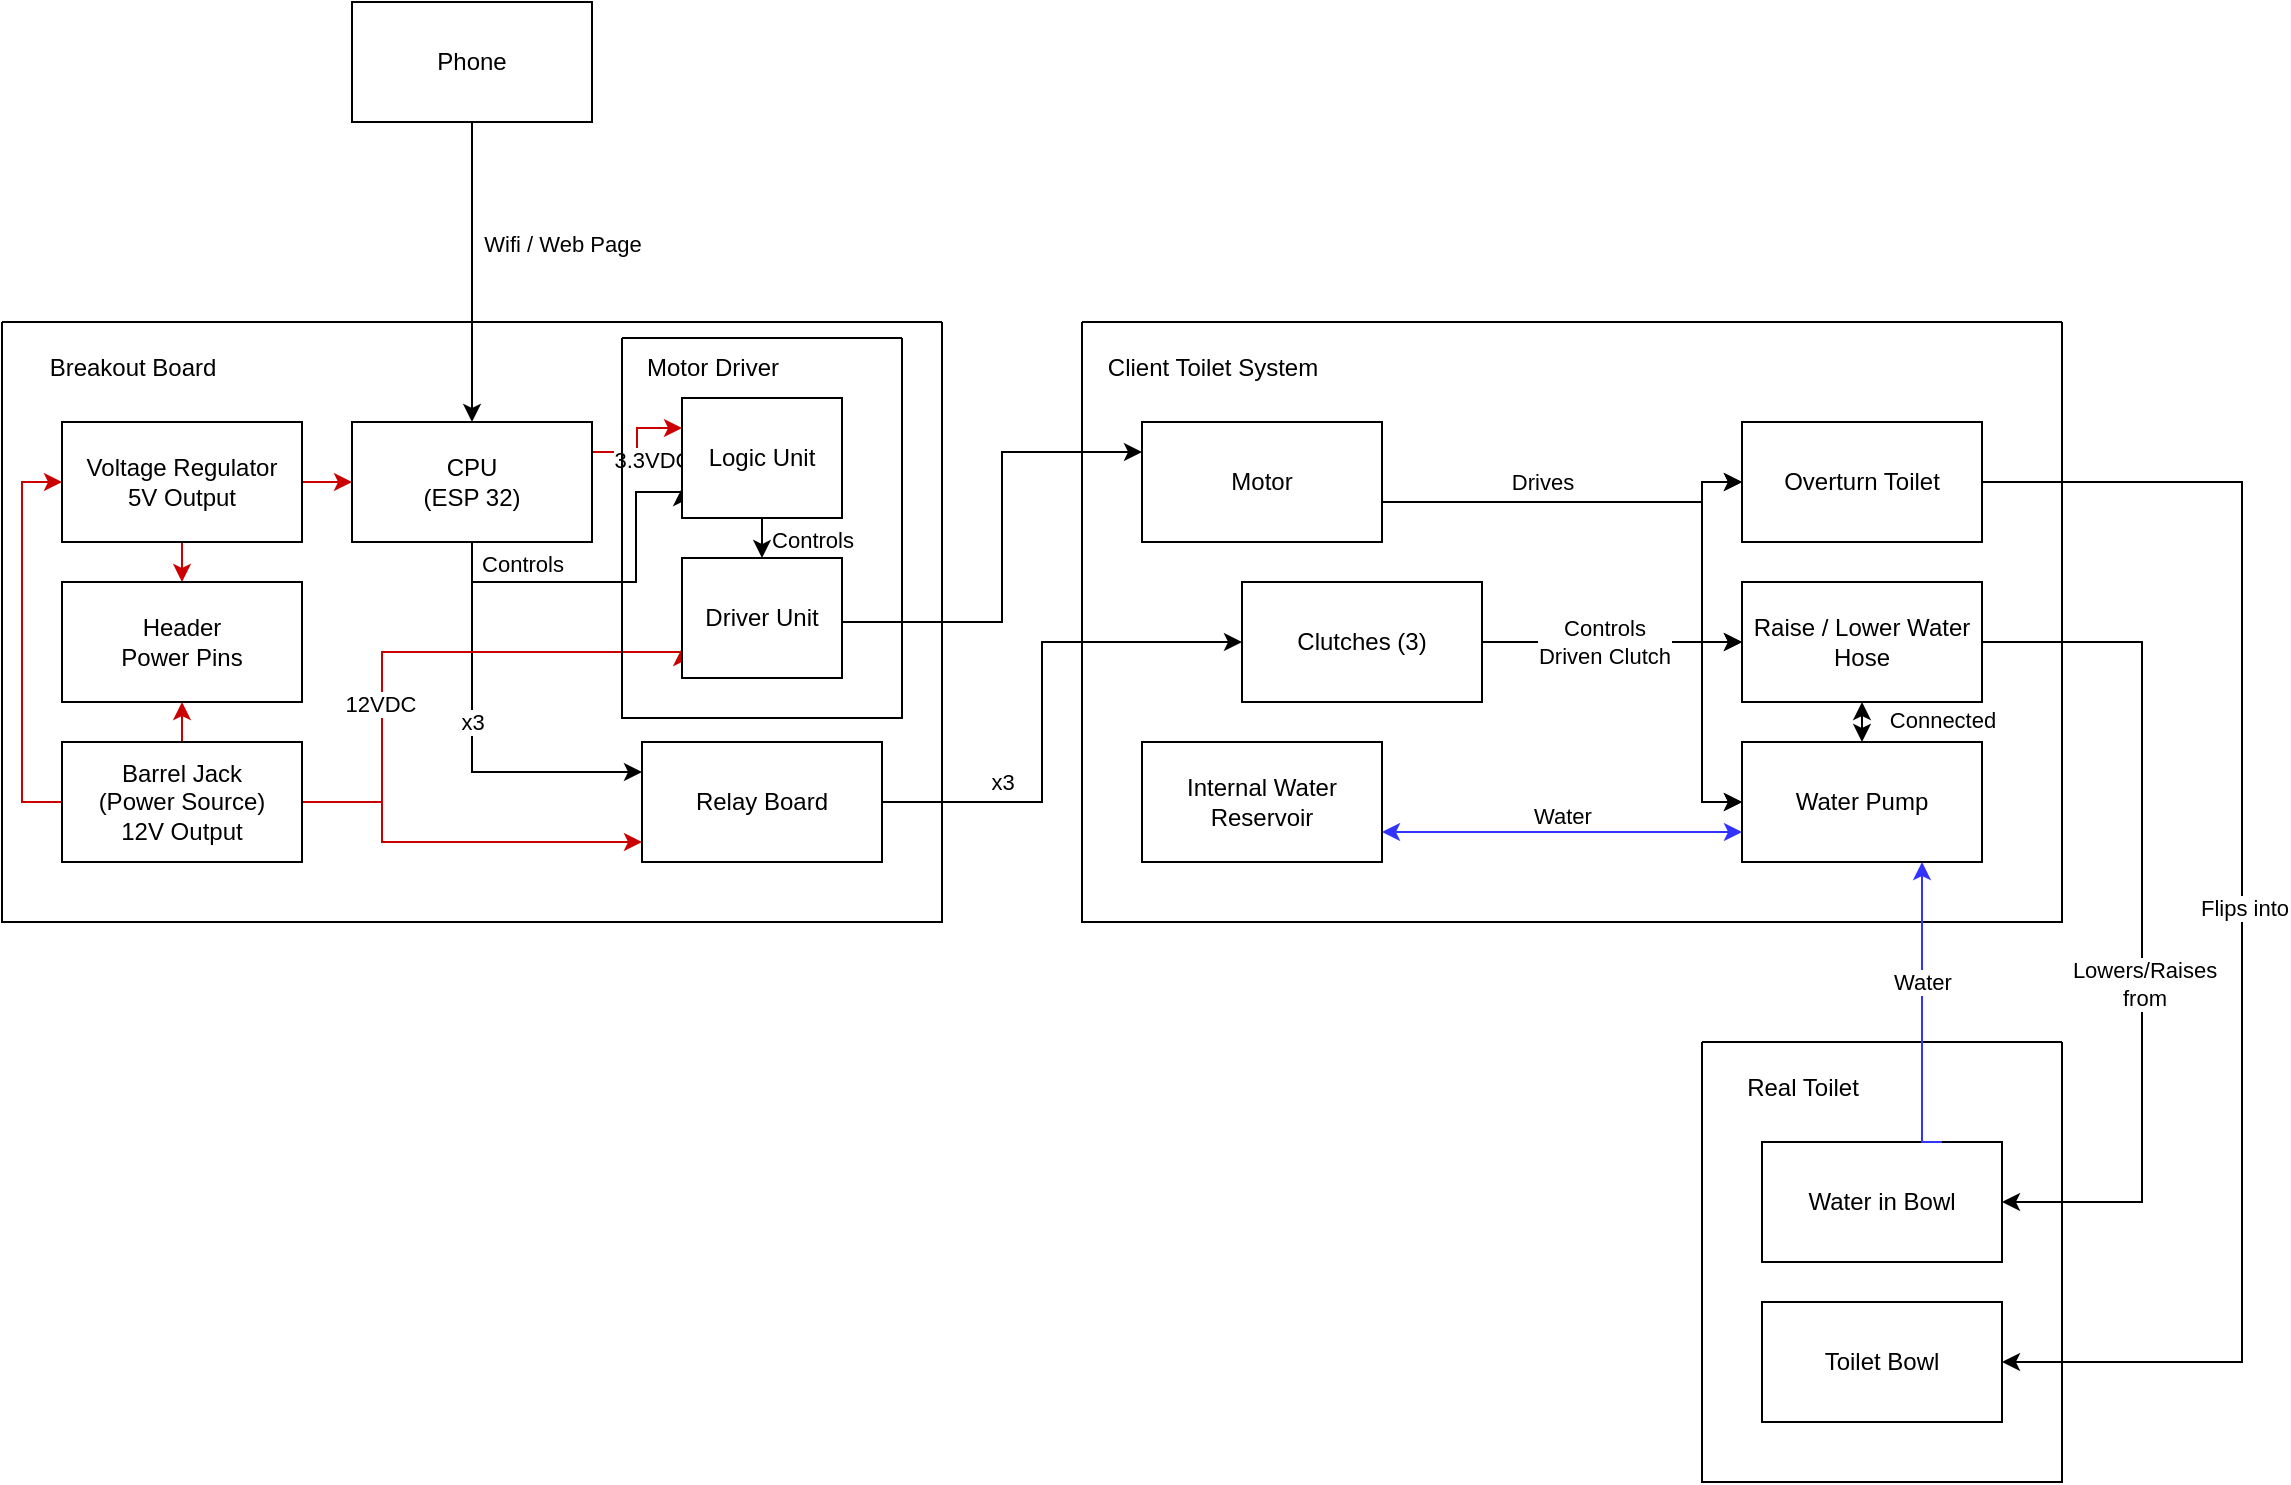 <mxfile version="26.2.15">
  <diagram name="Page-1" id="GAes7sVVGK0C_AkjqECr">
    <mxGraphModel dx="634" dy="398" grid="1" gridSize="10" guides="1" tooltips="1" connect="1" arrows="1" fold="1" page="1" pageScale="1" pageWidth="850" pageHeight="1100" background="none" math="0" shadow="0">
      <root>
        <mxCell id="0" />
        <mxCell id="1" parent="0" />
        <mxCell id="APbUfEPHD9C4WzkEab46-6" value="" style="swimlane;startSize=0;" parent="1" vertex="1">
          <mxGeometry x="310" y="260" width="470" height="300" as="geometry" />
        </mxCell>
        <mxCell id="APbUfEPHD9C4WzkEab46-4" value="Relay Board" style="rounded=0;whiteSpace=wrap;html=1;" parent="APbUfEPHD9C4WzkEab46-6" vertex="1">
          <mxGeometry x="320" y="210" width="120" height="60" as="geometry" />
        </mxCell>
        <mxCell id="_B59z6X3roA04wszU9P2-5" style="edgeStyle=orthogonalEdgeStyle;rounded=0;orthogonalLoop=1;jettySize=auto;html=1;exitX=1;exitY=0.5;exitDx=0;exitDy=0;entryX=0;entryY=0.5;entryDx=0;entryDy=0;fillColor=#f8cecc;strokeColor=#CC0000;" parent="APbUfEPHD9C4WzkEab46-6" source="APbUfEPHD9C4WzkEab46-2" target="APbUfEPHD9C4WzkEab46-1" edge="1">
          <mxGeometry relative="1" as="geometry" />
        </mxCell>
        <mxCell id="_B59z6X3roA04wszU9P2-6" style="edgeStyle=orthogonalEdgeStyle;rounded=0;orthogonalLoop=1;jettySize=auto;html=1;exitX=0.5;exitY=1;exitDx=0;exitDy=0;entryX=0.5;entryY=0;entryDx=0;entryDy=0;fillColor=#f8cecc;strokeColor=#CC0000;" parent="APbUfEPHD9C4WzkEab46-6" source="APbUfEPHD9C4WzkEab46-2" target="APbUfEPHD9C4WzkEab46-3" edge="1">
          <mxGeometry relative="1" as="geometry" />
        </mxCell>
        <mxCell id="APbUfEPHD9C4WzkEab46-2" value="Voltage Regulator&lt;div&gt;5V Output&lt;/div&gt;" style="rounded=0;whiteSpace=wrap;html=1;" parent="APbUfEPHD9C4WzkEab46-6" vertex="1">
          <mxGeometry x="30" y="50" width="120" height="60" as="geometry" />
        </mxCell>
        <mxCell id="APbUfEPHD9C4WzkEab46-7" value="&lt;div&gt;&lt;span style=&quot;background-color: transparent; color: light-dark(rgb(0, 0, 0), rgb(255, 255, 255));&quot;&gt;Breakout Board&lt;/span&gt;&lt;/div&gt;" style="text;html=1;align=center;verticalAlign=middle;resizable=0;points=[];autosize=1;strokeColor=none;fillColor=none;" parent="APbUfEPHD9C4WzkEab46-6" vertex="1">
          <mxGeometry x="10" y="8" width="110" height="30" as="geometry" />
        </mxCell>
        <mxCell id="_B59z6X3roA04wszU9P2-15" style="edgeStyle=orthogonalEdgeStyle;rounded=0;orthogonalLoop=1;jettySize=auto;html=1;exitX=0.5;exitY=1;exitDx=0;exitDy=0;entryX=0;entryY=0.25;entryDx=0;entryDy=0;" parent="APbUfEPHD9C4WzkEab46-6" source="APbUfEPHD9C4WzkEab46-1" target="APbUfEPHD9C4WzkEab46-4" edge="1">
          <mxGeometry relative="1" as="geometry" />
        </mxCell>
        <mxCell id="_B59z6X3roA04wszU9P2-23" value="x3" style="edgeLabel;html=1;align=center;verticalAlign=middle;resizable=0;points=[];" parent="_B59z6X3roA04wszU9P2-15" vertex="1" connectable="0">
          <mxGeometry x="0.58" y="-1" relative="1" as="geometry">
            <mxPoint x="-43" y="-26" as="offset" />
          </mxGeometry>
        </mxCell>
        <mxCell id="_B59z6X3roA04wszU9P2-63" value="Controls" style="edgeLabel;html=1;align=center;verticalAlign=middle;resizable=0;points=[];" parent="_B59z6X3roA04wszU9P2-15" vertex="1" connectable="0">
          <mxGeometry x="-0.884" y="2" relative="1" as="geometry">
            <mxPoint x="23" y="-1" as="offset" />
          </mxGeometry>
        </mxCell>
        <mxCell id="_B59z6X3roA04wszU9P2-73" style="edgeStyle=orthogonalEdgeStyle;rounded=0;orthogonalLoop=1;jettySize=auto;html=1;exitX=0.5;exitY=1;exitDx=0;exitDy=0;entryX=0;entryY=0.75;entryDx=0;entryDy=0;" parent="APbUfEPHD9C4WzkEab46-6" source="APbUfEPHD9C4WzkEab46-1" target="APbUfEPHD9C4WzkEab46-5" edge="1">
          <mxGeometry relative="1" as="geometry">
            <Array as="points">
              <mxPoint x="235" y="130" />
              <mxPoint x="317" y="130" />
              <mxPoint x="317" y="85" />
            </Array>
          </mxGeometry>
        </mxCell>
        <mxCell id="_B59z6X3roA04wszU9P2-74" style="edgeStyle=orthogonalEdgeStyle;rounded=0;orthogonalLoop=1;jettySize=auto;html=1;exitX=1;exitY=0.25;exitDx=0;exitDy=0;entryX=0;entryY=0.25;entryDx=0;entryDy=0;strokeColor=#CC0000;" parent="APbUfEPHD9C4WzkEab46-6" source="APbUfEPHD9C4WzkEab46-1" target="APbUfEPHD9C4WzkEab46-5" edge="1">
          <mxGeometry relative="1" as="geometry" />
        </mxCell>
        <mxCell id="_B59z6X3roA04wszU9P2-77" value="3.3VDC" style="edgeLabel;html=1;align=center;verticalAlign=middle;resizable=0;points=[];" parent="_B59z6X3roA04wszU9P2-74" vertex="1" connectable="0">
          <mxGeometry x="-0.112" relative="1" as="geometry">
            <mxPoint x="7" y="7" as="offset" />
          </mxGeometry>
        </mxCell>
        <mxCell id="APbUfEPHD9C4WzkEab46-1" value="CPU&lt;div&gt;(ESP 32)&lt;/div&gt;" style="rounded=0;whiteSpace=wrap;html=1;" parent="APbUfEPHD9C4WzkEab46-6" vertex="1">
          <mxGeometry x="175" y="50" width="120" height="60" as="geometry" />
        </mxCell>
        <mxCell id="APbUfEPHD9C4WzkEab46-3" value="Header&lt;div&gt;Power Pins&lt;/div&gt;" style="rounded=0;whiteSpace=wrap;html=1;" parent="APbUfEPHD9C4WzkEab46-6" vertex="1">
          <mxGeometry x="30" y="130" width="120" height="60" as="geometry" />
        </mxCell>
        <mxCell id="_B59z6X3roA04wszU9P2-7" style="edgeStyle=orthogonalEdgeStyle;rounded=0;orthogonalLoop=1;jettySize=auto;html=1;exitX=0;exitY=0.5;exitDx=0;exitDy=0;entryX=0;entryY=0.5;entryDx=0;entryDy=0;fillColor=#f8cecc;strokeColor=#CC0000;" parent="APbUfEPHD9C4WzkEab46-6" source="_B59z6X3roA04wszU9P2-1" target="APbUfEPHD9C4WzkEab46-2" edge="1">
          <mxGeometry relative="1" as="geometry" />
        </mxCell>
        <mxCell id="_B59z6X3roA04wszU9P2-9" style="edgeStyle=orthogonalEdgeStyle;rounded=0;orthogonalLoop=1;jettySize=auto;html=1;exitX=1;exitY=0.5;exitDx=0;exitDy=0;entryX=0;entryY=0.5;entryDx=0;entryDy=0;fillColor=#f8cecc;strokeColor=#CC0000;" parent="APbUfEPHD9C4WzkEab46-6" edge="1">
          <mxGeometry relative="1" as="geometry">
            <mxPoint x="150" y="260" as="sourcePoint" />
            <mxPoint x="320" y="260" as="targetPoint" />
            <Array as="points">
              <mxPoint x="150" y="240" />
              <mxPoint x="190" y="240" />
              <mxPoint x="190" y="260" />
            </Array>
          </mxGeometry>
        </mxCell>
        <mxCell id="_B59z6X3roA04wszU9P2-10" style="edgeStyle=orthogonalEdgeStyle;rounded=0;orthogonalLoop=1;jettySize=auto;html=1;exitX=0.5;exitY=0;exitDx=0;exitDy=0;entryX=0.5;entryY=1;entryDx=0;entryDy=0;fillColor=#f8cecc;strokeColor=#CC0000;" parent="APbUfEPHD9C4WzkEab46-6" source="_B59z6X3roA04wszU9P2-1" target="APbUfEPHD9C4WzkEab46-3" edge="1">
          <mxGeometry relative="1" as="geometry" />
        </mxCell>
        <mxCell id="_B59z6X3roA04wszU9P2-71" style="edgeStyle=orthogonalEdgeStyle;rounded=0;orthogonalLoop=1;jettySize=auto;html=1;exitX=1;exitY=0.5;exitDx=0;exitDy=0;entryX=0;entryY=0.75;entryDx=0;entryDy=0;strokeColor=#CC0000;" parent="APbUfEPHD9C4WzkEab46-6" source="_B59z6X3roA04wszU9P2-1" target="_B59z6X3roA04wszU9P2-70" edge="1">
          <mxGeometry relative="1" as="geometry">
            <Array as="points">
              <mxPoint x="190" y="240" />
              <mxPoint x="190" y="165" />
            </Array>
          </mxGeometry>
        </mxCell>
        <mxCell id="p8sN919XDkv9V4Sm3AHJ-8" value="12VDC" style="edgeLabel;html=1;align=center;verticalAlign=middle;resizable=0;points=[];" vertex="1" connectable="0" parent="_B59z6X3roA04wszU9P2-71">
          <mxGeometry x="-0.334" y="1" relative="1" as="geometry">
            <mxPoint as="offset" />
          </mxGeometry>
        </mxCell>
        <mxCell id="_B59z6X3roA04wszU9P2-1" value="Barrel Jack&lt;div&gt;(Power Source)&lt;/div&gt;&lt;div&gt;12V O&lt;span style=&quot;background-color: transparent; color: light-dark(rgb(0, 0, 0), rgb(255, 255, 255));&quot;&gt;utput&lt;/span&gt;&lt;/div&gt;" style="rounded=0;whiteSpace=wrap;html=1;" parent="APbUfEPHD9C4WzkEab46-6" vertex="1">
          <mxGeometry x="30" y="210" width="120" height="60" as="geometry" />
        </mxCell>
        <mxCell id="_B59z6X3roA04wszU9P2-65" value="" style="swimlane;startSize=0;" parent="APbUfEPHD9C4WzkEab46-6" vertex="1">
          <mxGeometry x="310" y="8" width="140" height="190" as="geometry">
            <mxRectangle x="310" y="38" width="50" height="40" as="alternateBounds" />
          </mxGeometry>
        </mxCell>
        <mxCell id="_B59z6X3roA04wszU9P2-78" style="edgeStyle=orthogonalEdgeStyle;rounded=0;orthogonalLoop=1;jettySize=auto;html=1;exitX=0.5;exitY=1;exitDx=0;exitDy=0;entryX=0.5;entryY=0;entryDx=0;entryDy=0;" parent="_B59z6X3roA04wszU9P2-65" source="APbUfEPHD9C4WzkEab46-5" target="_B59z6X3roA04wszU9P2-70" edge="1">
          <mxGeometry relative="1" as="geometry" />
        </mxCell>
        <mxCell id="_B59z6X3roA04wszU9P2-79" value="Controls" style="edgeLabel;html=1;align=center;verticalAlign=middle;resizable=0;points=[];" parent="_B59z6X3roA04wszU9P2-78" vertex="1" connectable="0">
          <mxGeometry x="-0.066" y="4" relative="1" as="geometry">
            <mxPoint x="21" y="1" as="offset" />
          </mxGeometry>
        </mxCell>
        <mxCell id="APbUfEPHD9C4WzkEab46-5" value="Logic Unit" style="rounded=0;whiteSpace=wrap;html=1;" parent="_B59z6X3roA04wszU9P2-65" vertex="1">
          <mxGeometry x="30" y="30" width="80" height="60" as="geometry" />
        </mxCell>
        <mxCell id="_B59z6X3roA04wszU9P2-69" value="Motor Driver" style="text;html=1;align=center;verticalAlign=middle;resizable=0;points=[];autosize=1;strokeColor=none;fillColor=none;" parent="_B59z6X3roA04wszU9P2-65" vertex="1">
          <mxGeometry width="90" height="30" as="geometry" />
        </mxCell>
        <mxCell id="_B59z6X3roA04wszU9P2-70" value="Driver Unit" style="rounded=0;whiteSpace=wrap;html=1;" parent="_B59z6X3roA04wszU9P2-65" vertex="1">
          <mxGeometry x="30" y="110" width="80" height="60" as="geometry" />
        </mxCell>
        <mxCell id="APbUfEPHD9C4WzkEab46-22" value="" style="swimlane;startSize=0;" parent="1" vertex="1">
          <mxGeometry x="850" y="260" width="490" height="300" as="geometry" />
        </mxCell>
        <mxCell id="APbUfEPHD9C4WzkEab46-26" value="Client Toilet System" style="text;html=1;align=center;verticalAlign=middle;resizable=0;points=[];autosize=1;strokeColor=none;fillColor=none;" parent="APbUfEPHD9C4WzkEab46-22" vertex="1">
          <mxGeometry y="8" width="130" height="30" as="geometry" />
        </mxCell>
        <mxCell id="p8sN919XDkv9V4Sm3AHJ-3" style="edgeStyle=orthogonalEdgeStyle;rounded=0;orthogonalLoop=1;jettySize=auto;html=1;exitX=1;exitY=0.5;exitDx=0;exitDy=0;entryX=0;entryY=0.5;entryDx=0;entryDy=0;" edge="1" parent="APbUfEPHD9C4WzkEab46-22" source="APbUfEPHD9C4WzkEab46-27" target="_B59z6X3roA04wszU9P2-36">
          <mxGeometry relative="1" as="geometry">
            <Array as="points">
              <mxPoint x="150" y="90" />
              <mxPoint x="310" y="90" />
              <mxPoint x="310" y="80" />
            </Array>
          </mxGeometry>
        </mxCell>
        <mxCell id="p8sN919XDkv9V4Sm3AHJ-4" style="edgeStyle=orthogonalEdgeStyle;rounded=0;orthogonalLoop=1;jettySize=auto;html=1;exitX=1;exitY=0.75;exitDx=0;exitDy=0;entryX=0;entryY=0.5;entryDx=0;entryDy=0;" edge="1" parent="APbUfEPHD9C4WzkEab46-22" source="APbUfEPHD9C4WzkEab46-27" target="_B59z6X3roA04wszU9P2-37">
          <mxGeometry relative="1" as="geometry">
            <Array as="points">
              <mxPoint x="150" y="90" />
              <mxPoint x="310" y="90" />
              <mxPoint x="310" y="160" />
            </Array>
          </mxGeometry>
        </mxCell>
        <mxCell id="p8sN919XDkv9V4Sm3AHJ-6" style="edgeStyle=orthogonalEdgeStyle;rounded=0;orthogonalLoop=1;jettySize=auto;html=1;exitX=1;exitY=0.5;exitDx=0;exitDy=0;entryX=0;entryY=0.5;entryDx=0;entryDy=0;" edge="1" parent="APbUfEPHD9C4WzkEab46-22" source="APbUfEPHD9C4WzkEab46-27" target="APbUfEPHD9C4WzkEab46-28">
          <mxGeometry relative="1" as="geometry">
            <Array as="points">
              <mxPoint x="150" y="90" />
              <mxPoint x="310" y="90" />
              <mxPoint x="310" y="240" />
            </Array>
          </mxGeometry>
        </mxCell>
        <mxCell id="p8sN919XDkv9V4Sm3AHJ-7" value="Drives" style="edgeLabel;html=1;align=center;verticalAlign=middle;resizable=0;points=[];" vertex="1" connectable="0" parent="p8sN919XDkv9V4Sm3AHJ-6">
          <mxGeometry x="-0.424" y="3" relative="1" as="geometry">
            <mxPoint x="-8" y="-7" as="offset" />
          </mxGeometry>
        </mxCell>
        <mxCell id="APbUfEPHD9C4WzkEab46-27" value="Motor" style="rounded=0;whiteSpace=wrap;html=1;" parent="APbUfEPHD9C4WzkEab46-22" vertex="1">
          <mxGeometry x="30" y="50" width="120" height="60" as="geometry" />
        </mxCell>
        <mxCell id="_B59z6X3roA04wszU9P2-36" value="Overturn Toilet" style="rounded=0;whiteSpace=wrap;html=1;" parent="APbUfEPHD9C4WzkEab46-22" vertex="1">
          <mxGeometry x="330" y="50" width="120" height="60" as="geometry" />
        </mxCell>
        <mxCell id="_B59z6X3roA04wszU9P2-60" style="edgeStyle=orthogonalEdgeStyle;rounded=0;orthogonalLoop=1;jettySize=auto;html=1;exitX=0.5;exitY=1;exitDx=0;exitDy=0;entryX=0.5;entryY=0;entryDx=0;entryDy=0;startArrow=classic;startFill=1;" parent="APbUfEPHD9C4WzkEab46-22" source="_B59z6X3roA04wszU9P2-37" target="APbUfEPHD9C4WzkEab46-28" edge="1">
          <mxGeometry relative="1" as="geometry" />
        </mxCell>
        <mxCell id="_B59z6X3roA04wszU9P2-61" value="Connected" style="edgeLabel;html=1;align=center;verticalAlign=middle;resizable=0;points=[];" parent="_B59z6X3roA04wszU9P2-60" vertex="1" connectable="0">
          <mxGeometry x="-0.11" y="1" relative="1" as="geometry">
            <mxPoint x="39" as="offset" />
          </mxGeometry>
        </mxCell>
        <mxCell id="_B59z6X3roA04wszU9P2-37" value="Raise / Lower Water Hose" style="rounded=0;whiteSpace=wrap;html=1;" parent="APbUfEPHD9C4WzkEab46-22" vertex="1">
          <mxGeometry x="330" y="130" width="120" height="60" as="geometry" />
        </mxCell>
        <mxCell id="_B59z6X3roA04wszU9P2-51" style="edgeStyle=orthogonalEdgeStyle;rounded=0;orthogonalLoop=1;jettySize=auto;html=1;exitX=0;exitY=0.75;exitDx=0;exitDy=0;entryX=1;entryY=0.75;entryDx=0;entryDy=0;fillColor=#dae8fc;strokeColor=#3333FF;startArrow=classic;startFill=1;" parent="APbUfEPHD9C4WzkEab46-22" source="APbUfEPHD9C4WzkEab46-28" target="_B59z6X3roA04wszU9P2-42" edge="1">
          <mxGeometry relative="1" as="geometry" />
        </mxCell>
        <mxCell id="_B59z6X3roA04wszU9P2-53" value="Water" style="edgeLabel;html=1;align=center;verticalAlign=middle;resizable=0;points=[];" parent="_B59z6X3roA04wszU9P2-51" vertex="1" connectable="0">
          <mxGeometry x="0.034" y="4" relative="1" as="geometry">
            <mxPoint x="3" y="-12" as="offset" />
          </mxGeometry>
        </mxCell>
        <mxCell id="APbUfEPHD9C4WzkEab46-28" value="Water Pump" style="rounded=0;whiteSpace=wrap;html=1;" parent="APbUfEPHD9C4WzkEab46-22" vertex="1">
          <mxGeometry x="330" y="210" width="120" height="60" as="geometry" />
        </mxCell>
        <mxCell id="_B59z6X3roA04wszU9P2-44" style="edgeStyle=orthogonalEdgeStyle;rounded=0;orthogonalLoop=1;jettySize=auto;html=1;exitX=1;exitY=0.5;exitDx=0;exitDy=0;entryX=0;entryY=0.5;entryDx=0;entryDy=0;" parent="APbUfEPHD9C4WzkEab46-22" source="APbUfEPHD9C4WzkEab46-24" target="_B59z6X3roA04wszU9P2-36" edge="1">
          <mxGeometry relative="1" as="geometry">
            <Array as="points">
              <mxPoint x="310" y="160" />
              <mxPoint x="310" y="80" />
            </Array>
          </mxGeometry>
        </mxCell>
        <mxCell id="_B59z6X3roA04wszU9P2-45" style="edgeStyle=orthogonalEdgeStyle;rounded=0;orthogonalLoop=1;jettySize=auto;html=1;exitX=1;exitY=0.5;exitDx=0;exitDy=0;entryX=0;entryY=0.5;entryDx=0;entryDy=0;" parent="APbUfEPHD9C4WzkEab46-22" source="APbUfEPHD9C4WzkEab46-24" target="_B59z6X3roA04wszU9P2-37" edge="1">
          <mxGeometry relative="1" as="geometry" />
        </mxCell>
        <mxCell id="_B59z6X3roA04wszU9P2-46" style="edgeStyle=orthogonalEdgeStyle;rounded=0;orthogonalLoop=1;jettySize=auto;html=1;exitX=1;exitY=0.5;exitDx=0;exitDy=0;entryX=0;entryY=0.5;entryDx=0;entryDy=0;" parent="APbUfEPHD9C4WzkEab46-22" source="APbUfEPHD9C4WzkEab46-24" target="APbUfEPHD9C4WzkEab46-28" edge="1">
          <mxGeometry relative="1" as="geometry">
            <Array as="points">
              <mxPoint x="310" y="160" />
              <mxPoint x="310" y="240" />
            </Array>
          </mxGeometry>
        </mxCell>
        <mxCell id="_B59z6X3roA04wszU9P2-62" value="Controls&lt;div&gt;Driven Clutch&lt;/div&gt;" style="edgeLabel;html=1;align=center;verticalAlign=middle;resizable=0;points=[];" parent="_B59z6X3roA04wszU9P2-46" vertex="1" connectable="0">
          <mxGeometry x="-0.664" y="1" relative="1" as="geometry">
            <mxPoint x="25" y="1" as="offset" />
          </mxGeometry>
        </mxCell>
        <mxCell id="APbUfEPHD9C4WzkEab46-24" value="Clutches (3)" style="rounded=0;whiteSpace=wrap;html=1;" parent="APbUfEPHD9C4WzkEab46-22" vertex="1">
          <mxGeometry x="80" y="130" width="120" height="60" as="geometry" />
        </mxCell>
        <mxCell id="_B59z6X3roA04wszU9P2-42" value="Internal Water Reservoir" style="rounded=0;whiteSpace=wrap;html=1;" parent="APbUfEPHD9C4WzkEab46-22" vertex="1">
          <mxGeometry x="30" y="210" width="120" height="60" as="geometry" />
        </mxCell>
        <mxCell id="_B59z6X3roA04wszU9P2-13" style="edgeStyle=orthogonalEdgeStyle;rounded=0;orthogonalLoop=1;jettySize=auto;html=1;exitX=1;exitY=0.5;exitDx=0;exitDy=0;entryX=0;entryY=0.25;entryDx=0;entryDy=0;" parent="1" source="_B59z6X3roA04wszU9P2-70" target="APbUfEPHD9C4WzkEab46-27" edge="1">
          <mxGeometry relative="1" as="geometry">
            <Array as="points">
              <mxPoint x="810" y="410" />
              <mxPoint x="810" y="325" />
            </Array>
          </mxGeometry>
        </mxCell>
        <mxCell id="_B59z6X3roA04wszU9P2-29" value="" style="swimlane;startSize=0;" parent="1" vertex="1">
          <mxGeometry x="1160" y="620" width="180" height="220" as="geometry" />
        </mxCell>
        <mxCell id="_B59z6X3roA04wszU9P2-31" value="Real Toilet" style="text;html=1;align=center;verticalAlign=middle;resizable=0;points=[];autosize=1;strokeColor=none;fillColor=none;" parent="_B59z6X3roA04wszU9P2-29" vertex="1">
          <mxGeometry x="10" y="8" width="80" height="30" as="geometry" />
        </mxCell>
        <mxCell id="_B59z6X3roA04wszU9P2-32" value="Water in Bowl" style="rounded=0;whiteSpace=wrap;html=1;" parent="_B59z6X3roA04wszU9P2-29" vertex="1">
          <mxGeometry x="30" y="50" width="120" height="60" as="geometry" />
        </mxCell>
        <mxCell id="_B59z6X3roA04wszU9P2-55" value="Toilet Bowl" style="rounded=0;whiteSpace=wrap;html=1;" parent="_B59z6X3roA04wszU9P2-29" vertex="1">
          <mxGeometry x="30" y="130" width="120" height="60" as="geometry" />
        </mxCell>
        <mxCell id="_B59z6X3roA04wszU9P2-43" style="edgeStyle=orthogonalEdgeStyle;rounded=0;orthogonalLoop=1;jettySize=auto;html=1;exitX=1;exitY=0.5;exitDx=0;exitDy=0;entryX=0;entryY=0.5;entryDx=0;entryDy=0;" parent="1" source="APbUfEPHD9C4WzkEab46-4" target="APbUfEPHD9C4WzkEab46-24" edge="1">
          <mxGeometry relative="1" as="geometry">
            <Array as="points">
              <mxPoint x="830" y="500" />
              <mxPoint x="830" y="420" />
            </Array>
          </mxGeometry>
        </mxCell>
        <mxCell id="p8sN919XDkv9V4Sm3AHJ-1" value="x3" style="edgeLabel;html=1;align=center;verticalAlign=middle;resizable=0;points=[];" vertex="1" connectable="0" parent="_B59z6X3roA04wszU9P2-43">
          <mxGeometry x="-0.268" y="6" relative="1" as="geometry">
            <mxPoint x="-14" y="5" as="offset" />
          </mxGeometry>
        </mxCell>
        <mxCell id="_B59z6X3roA04wszU9P2-50" style="edgeStyle=orthogonalEdgeStyle;rounded=0;orthogonalLoop=1;jettySize=auto;html=1;exitX=0.75;exitY=0;exitDx=0;exitDy=0;entryX=0.75;entryY=1;entryDx=0;entryDy=0;fillColor=#dae8fc;strokeColor=#3333FF;" parent="1" source="_B59z6X3roA04wszU9P2-32" target="APbUfEPHD9C4WzkEab46-28" edge="1">
          <mxGeometry relative="1" as="geometry">
            <Array as="points">
              <mxPoint x="1270" y="670" />
            </Array>
          </mxGeometry>
        </mxCell>
        <mxCell id="_B59z6X3roA04wszU9P2-52" value="Water" style="edgeLabel;html=1;align=center;verticalAlign=middle;resizable=0;points=[];" parent="_B59z6X3roA04wszU9P2-50" vertex="1" connectable="0">
          <mxGeometry x="0.27" relative="1" as="geometry">
            <mxPoint y="5" as="offset" />
          </mxGeometry>
        </mxCell>
        <mxCell id="_B59z6X3roA04wszU9P2-56" style="edgeStyle=orthogonalEdgeStyle;rounded=0;orthogonalLoop=1;jettySize=auto;html=1;exitX=1;exitY=0.5;exitDx=0;exitDy=0;entryX=1;entryY=0.5;entryDx=0;entryDy=0;" parent="1" source="_B59z6X3roA04wszU9P2-36" target="_B59z6X3roA04wszU9P2-55" edge="1">
          <mxGeometry relative="1" as="geometry">
            <mxPoint x="1400" y="490.0" as="targetPoint" />
            <Array as="points">
              <mxPoint x="1430" y="340" />
              <mxPoint x="1430" y="780" />
            </Array>
          </mxGeometry>
        </mxCell>
        <mxCell id="_B59z6X3roA04wszU9P2-57" value="Flips into" style="edgeLabel;html=1;align=center;verticalAlign=middle;resizable=0;points=[];" parent="_B59z6X3roA04wszU9P2-56" vertex="1" connectable="0">
          <mxGeometry x="-0.006" y="1" relative="1" as="geometry">
            <mxPoint as="offset" />
          </mxGeometry>
        </mxCell>
        <mxCell id="_B59z6X3roA04wszU9P2-58" style="edgeStyle=orthogonalEdgeStyle;rounded=0;orthogonalLoop=1;jettySize=auto;html=1;exitX=1;exitY=0.5;exitDx=0;exitDy=0;entryX=1;entryY=0.5;entryDx=0;entryDy=0;" parent="1" source="_B59z6X3roA04wszU9P2-37" target="_B59z6X3roA04wszU9P2-32" edge="1">
          <mxGeometry relative="1" as="geometry">
            <mxPoint x="1440" y="410.0" as="sourcePoint" />
            <mxPoint x="1380" y="700" as="targetPoint" />
            <Array as="points">
              <mxPoint x="1380" y="420" />
              <mxPoint x="1380" y="700" />
            </Array>
          </mxGeometry>
        </mxCell>
        <mxCell id="_B59z6X3roA04wszU9P2-59" value="Lowers/Raises&lt;div&gt;from&lt;/div&gt;" style="edgeLabel;html=1;align=center;verticalAlign=middle;resizable=0;points=[];" parent="_B59z6X3roA04wszU9P2-58" vertex="1" connectable="0">
          <mxGeometry x="0.082" y="1" relative="1" as="geometry">
            <mxPoint y="18" as="offset" />
          </mxGeometry>
        </mxCell>
        <mxCell id="_B59z6X3roA04wszU9P2-85" style="edgeStyle=orthogonalEdgeStyle;rounded=0;orthogonalLoop=1;jettySize=auto;html=1;exitX=0.5;exitY=1;exitDx=0;exitDy=0;entryX=0.5;entryY=0;entryDx=0;entryDy=0;" parent="1" source="_B59z6X3roA04wszU9P2-84" target="APbUfEPHD9C4WzkEab46-1" edge="1">
          <mxGeometry relative="1" as="geometry" />
        </mxCell>
        <mxCell id="_B59z6X3roA04wszU9P2-86" value="Wifi / Web Page" style="edgeLabel;html=1;align=center;verticalAlign=middle;resizable=0;points=[];" parent="_B59z6X3roA04wszU9P2-85" vertex="1" connectable="0">
          <mxGeometry x="-0.188" y="-3" relative="1" as="geometry">
            <mxPoint x="48" as="offset" />
          </mxGeometry>
        </mxCell>
        <mxCell id="_B59z6X3roA04wszU9P2-84" value="Phone" style="rounded=0;whiteSpace=wrap;html=1;" parent="1" vertex="1">
          <mxGeometry x="485" y="100" width="120" height="60" as="geometry" />
        </mxCell>
      </root>
    </mxGraphModel>
  </diagram>
</mxfile>
